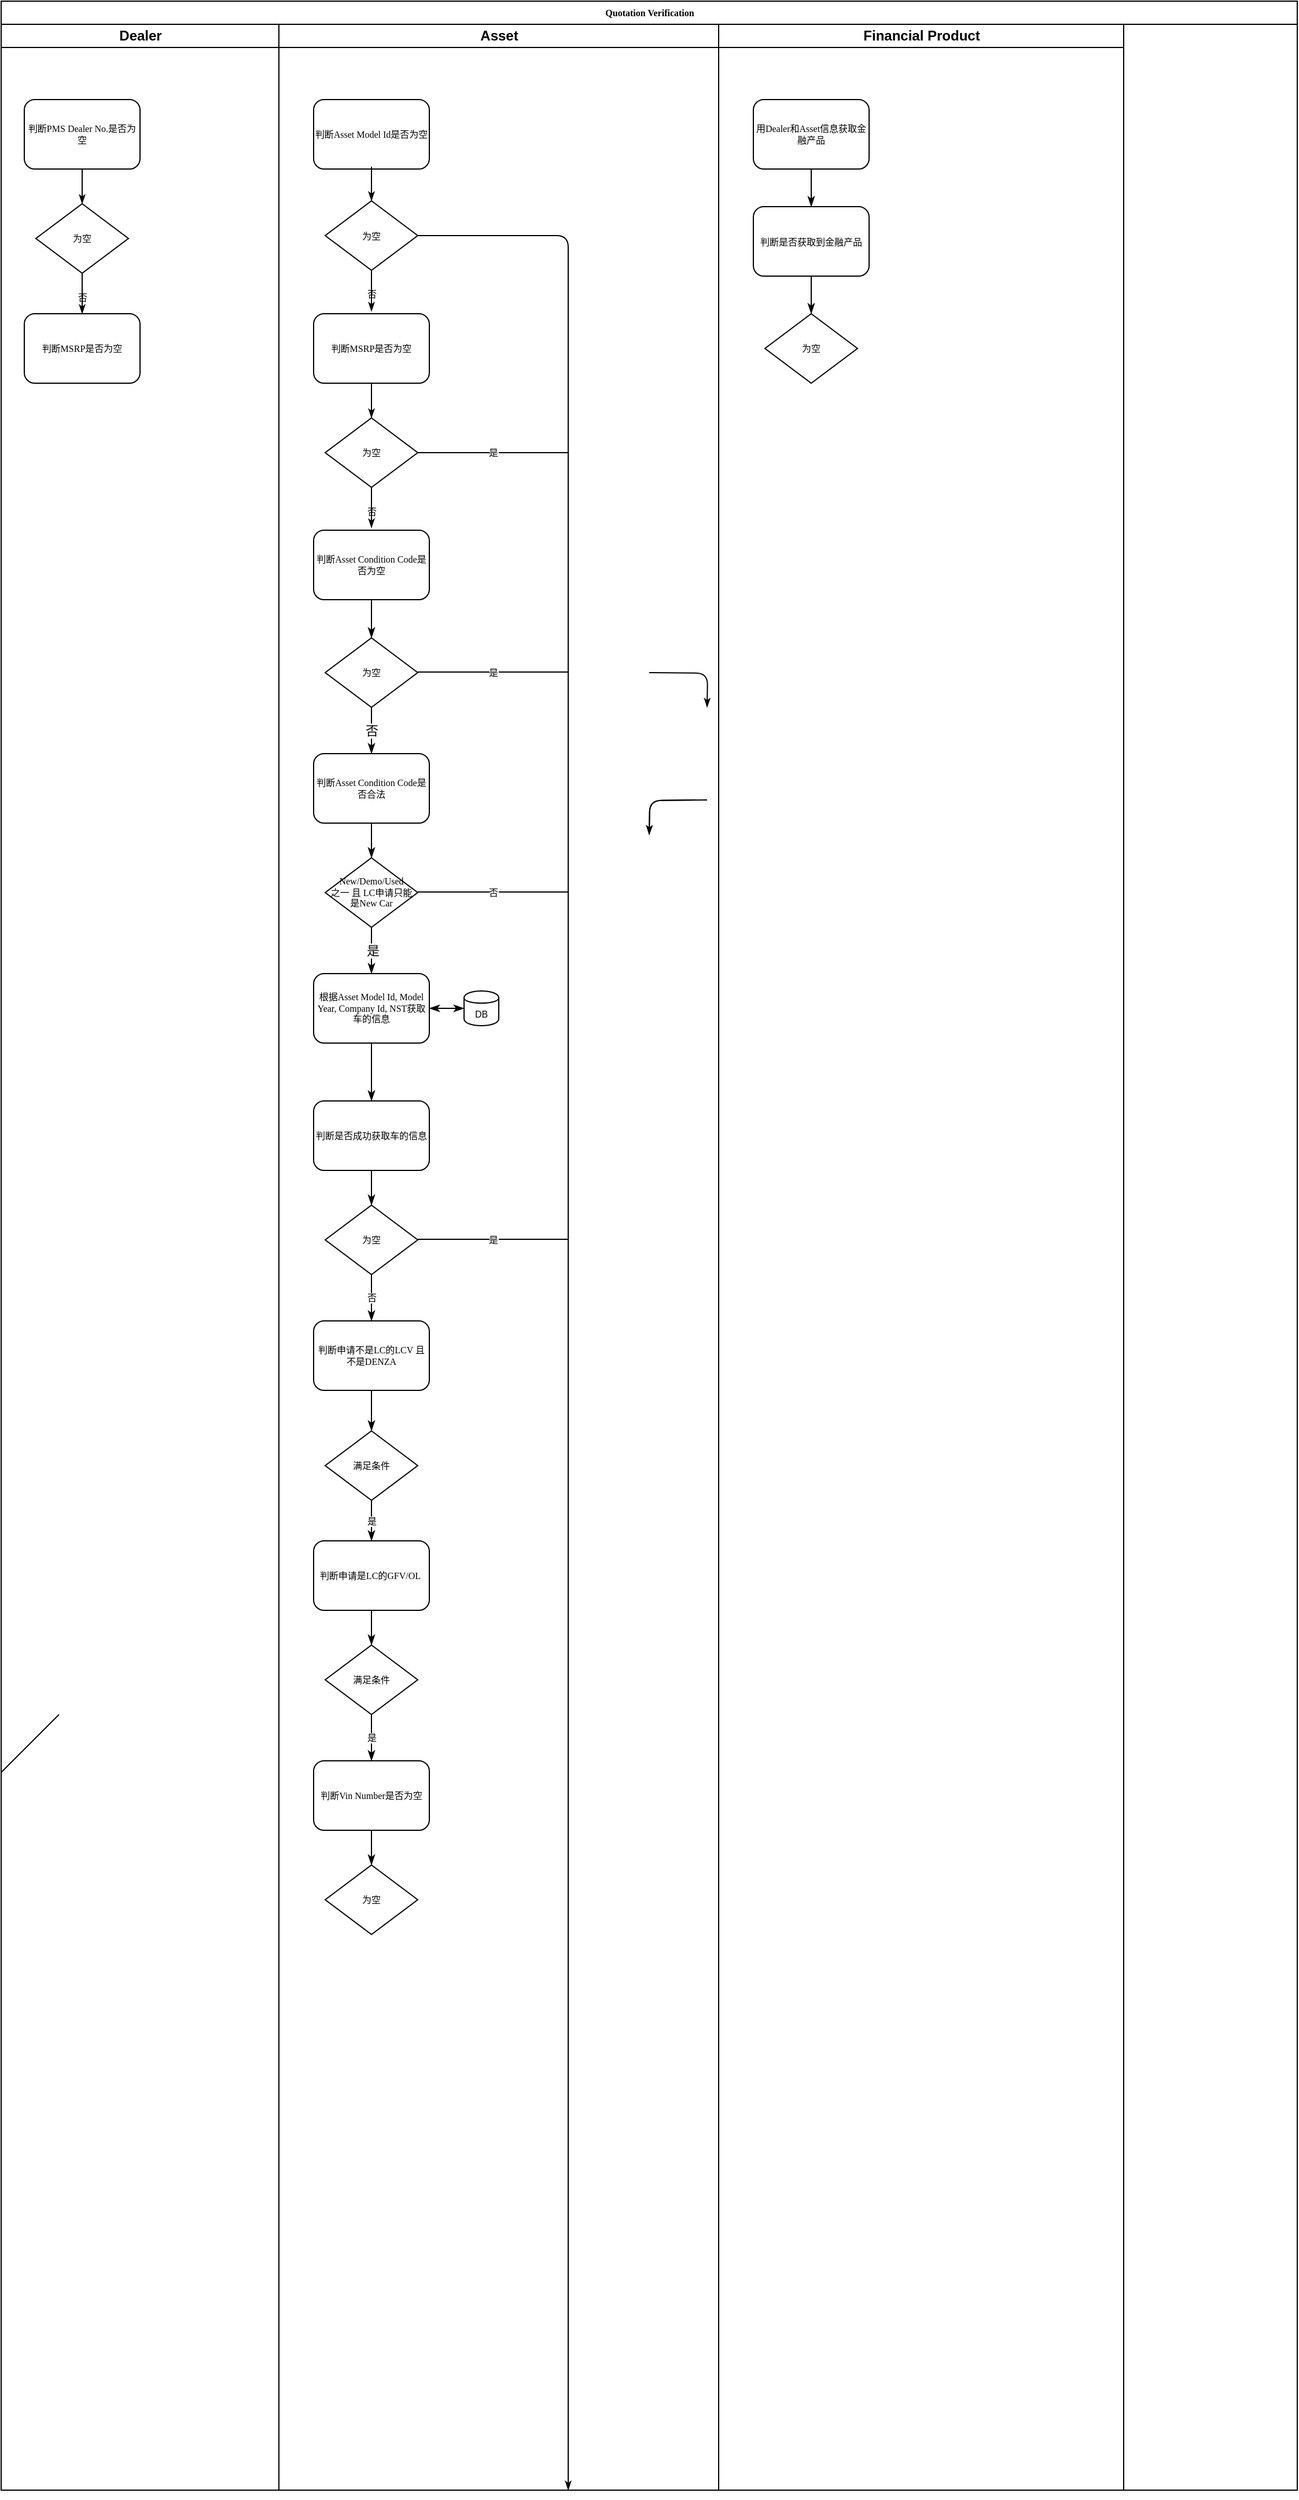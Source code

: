 <mxfile version="12.3.6" type="github" pages="1">
  <diagram name="Page-1" id="74e2e168-ea6b-b213-b513-2b3c1d86103e">
    <mxGraphModel dx="782" dy="437" grid="1" gridSize="10" guides="1" tooltips="1" connect="1" arrows="1" fold="1" page="1" pageScale="1" pageWidth="1100" pageHeight="850" background="#ffffff" math="0" shadow="0">
      <root>
        <mxCell id="0"/>
        <mxCell id="1" parent="0"/>
        <mxCell id="77e6c97f196da883-1" value="Quotation Verification" style="swimlane;html=1;childLayout=stackLayout;startSize=20;rounded=0;shadow=0;labelBackgroundColor=none;strokeWidth=1;fontFamily=Verdana;fontSize=8;align=center;" parent="1" vertex="1">
          <mxGeometry x="70" y="40" width="1120" height="2150" as="geometry"/>
        </mxCell>
        <mxCell id="77e6c97f196da883-2" value="Dealer" style="swimlane;html=1;startSize=20;" parent="77e6c97f196da883-1" vertex="1">
          <mxGeometry y="20" width="240" height="2130" as="geometry"/>
        </mxCell>
        <mxCell id="77e6c97f196da883-8" value="判断PMS Dealer No.是否为空" style="rounded=1;whiteSpace=wrap;html=1;shadow=0;labelBackgroundColor=none;strokeWidth=1;fontFamily=Verdana;fontSize=8;align=center;" parent="77e6c97f196da883-2" vertex="1">
          <mxGeometry x="20" y="65" width="100" height="60" as="geometry"/>
        </mxCell>
        <mxCell id="77e6c97f196da883-13" value="为空" style="rhombus;whiteSpace=wrap;html=1;rounded=0;shadow=0;labelBackgroundColor=none;strokeWidth=1;fontFamily=Verdana;fontSize=8;align=center;" parent="77e6c97f196da883-2" vertex="1">
          <mxGeometry x="30" y="155" width="80" height="60" as="geometry"/>
        </mxCell>
        <mxCell id="77e6c97f196da883-30" value="否" style="edgeStyle=orthogonalEdgeStyle;rounded=1;html=1;labelBackgroundColor=none;startArrow=none;startFill=0;startSize=5;endArrow=classicThin;endFill=1;endSize=5;jettySize=auto;orthogonalLoop=1;strokeWidth=1;fontFamily=Verdana;fontSize=8" parent="77e6c97f196da883-2" source="77e6c97f196da883-13" edge="1">
          <mxGeometry x="0.2" relative="1" as="geometry">
            <mxPoint x="70" y="250" as="targetPoint"/>
            <mxPoint as="offset"/>
          </mxGeometry>
        </mxCell>
        <mxCell id="77e6c97f196da883-26" style="edgeStyle=orthogonalEdgeStyle;rounded=1;html=1;labelBackgroundColor=none;startArrow=none;startFill=0;startSize=5;endArrow=classicThin;endFill=1;endSize=5;jettySize=auto;orthogonalLoop=1;strokeWidth=1;fontFamily=Verdana;fontSize=8;entryX=0.5;entryY=0;entryDx=0;entryDy=0;" parent="77e6c97f196da883-2" source="77e6c97f196da883-8" target="77e6c97f196da883-13" edge="1">
          <mxGeometry relative="1" as="geometry">
            <mxPoint x="70" y="160" as="targetPoint"/>
          </mxGeometry>
        </mxCell>
        <mxCell id="s-7z_2EK09W1QtDXRIaZ-14" value="判断MSRP是否为空" style="rounded=1;whiteSpace=wrap;html=1;shadow=0;labelBackgroundColor=none;strokeWidth=1;fontFamily=Verdana;fontSize=8;align=center;" vertex="1" parent="77e6c97f196da883-2">
          <mxGeometry x="20" y="250" width="100" height="60" as="geometry"/>
        </mxCell>
        <mxCell id="77e6c97f196da883-39" style="edgeStyle=orthogonalEdgeStyle;rounded=1;html=1;labelBackgroundColor=none;startArrow=none;startFill=0;startSize=5;endArrow=classicThin;endFill=1;endSize=5;jettySize=auto;orthogonalLoop=1;strokeWidth=1;fontFamily=Verdana;fontSize=8" parent="77e6c97f196da883-1" edge="1">
          <mxGeometry relative="1" as="geometry">
            <mxPoint x="600" y="690" as="sourcePoint"/>
            <mxPoint x="560" y="720" as="targetPoint"/>
          </mxGeometry>
        </mxCell>
        <mxCell id="77e6c97f196da883-40" style="edgeStyle=orthogonalEdgeStyle;rounded=1;html=1;labelBackgroundColor=none;startArrow=none;startFill=0;startSize=5;endArrow=classicThin;endFill=1;endSize=5;jettySize=auto;orthogonalLoop=1;strokeWidth=1;fontFamily=Verdana;fontSize=8" parent="77e6c97f196da883-1" edge="1">
          <mxGeometry relative="1" as="geometry">
            <mxPoint x="610" y="690" as="sourcePoint"/>
            <mxPoint x="560" y="720" as="targetPoint"/>
          </mxGeometry>
        </mxCell>
        <mxCell id="107ba76e4e335f99-1" style="edgeStyle=orthogonalEdgeStyle;rounded=1;html=1;labelBackgroundColor=none;startArrow=none;startFill=0;startSize=5;endArrow=classicThin;endFill=1;endSize=5;jettySize=auto;orthogonalLoop=1;strokeWidth=1;fontFamily=Verdana;fontSize=8;exitX=1;exitY=0.5;exitDx=0;exitDy=0;" parent="77e6c97f196da883-1" source="s-7z_2EK09W1QtDXRIaZ-11" edge="1">
          <mxGeometry relative="1" as="geometry">
            <mxPoint x="610" y="450" as="sourcePoint"/>
            <mxPoint x="490" y="2150" as="targetPoint"/>
            <Array as="points">
              <mxPoint x="490" y="203"/>
              <mxPoint x="490" y="720"/>
            </Array>
          </mxGeometry>
        </mxCell>
        <mxCell id="107ba76e4e335f99-3" style="edgeStyle=orthogonalEdgeStyle;rounded=1;html=1;labelBackgroundColor=none;startArrow=none;startFill=0;startSize=5;endArrow=classicThin;endFill=1;endSize=5;jettySize=auto;orthogonalLoop=1;strokeColor=#000000;strokeWidth=1;fontFamily=Verdana;fontSize=8;fontColor=#000000;" parent="77e6c97f196da883-1" edge="1">
          <mxGeometry relative="1" as="geometry">
            <mxPoint x="560" y="580" as="sourcePoint"/>
            <mxPoint x="610" y="610" as="targetPoint"/>
          </mxGeometry>
        </mxCell>
        <mxCell id="77e6c97f196da883-3" value="Asset" style="swimlane;html=1;startSize=20;" parent="77e6c97f196da883-1" vertex="1">
          <mxGeometry x="240" y="20" width="380" height="2130" as="geometry"/>
        </mxCell>
        <mxCell id="77e6c97f196da883-11" value="判断Asset Model Id是否为空" style="rounded=1;whiteSpace=wrap;html=1;shadow=0;labelBackgroundColor=none;strokeWidth=1;fontFamily=Verdana;fontSize=8;align=center;" parent="77e6c97f196da883-3" vertex="1">
          <mxGeometry x="30" y="65" width="100" height="60" as="geometry"/>
        </mxCell>
        <mxCell id="s-7z_2EK09W1QtDXRIaZ-9" style="edgeStyle=orthogonalEdgeStyle;rounded=1;html=1;labelBackgroundColor=none;startArrow=none;startFill=0;startSize=5;endArrow=classicThin;endFill=1;endSize=5;jettySize=auto;orthogonalLoop=1;strokeWidth=1;fontFamily=Verdana;fontSize=8;entryX=0.5;entryY=0;entryDx=0;entryDy=0;" edge="1" target="s-7z_2EK09W1QtDXRIaZ-11" parent="77e6c97f196da883-3">
          <mxGeometry relative="1" as="geometry">
            <mxPoint x="80" y="123" as="sourcePoint"/>
            <mxPoint x="10" y="97.5" as="targetPoint"/>
          </mxGeometry>
        </mxCell>
        <mxCell id="s-7z_2EK09W1QtDXRIaZ-10" value="否" style="edgeStyle=orthogonalEdgeStyle;rounded=1;html=1;labelBackgroundColor=none;startArrow=none;startFill=0;startSize=5;endArrow=classicThin;endFill=1;endSize=5;jettySize=auto;orthogonalLoop=1;strokeWidth=1;fontFamily=Verdana;fontSize=8" edge="1" source="s-7z_2EK09W1QtDXRIaZ-11" parent="77e6c97f196da883-3">
          <mxGeometry x="0.2" relative="1" as="geometry">
            <mxPoint x="80" y="248" as="targetPoint"/>
            <mxPoint as="offset"/>
          </mxGeometry>
        </mxCell>
        <mxCell id="s-7z_2EK09W1QtDXRIaZ-11" value="为空" style="rhombus;whiteSpace=wrap;html=1;rounded=0;shadow=0;labelBackgroundColor=none;strokeWidth=1;fontFamily=Verdana;fontSize=8;align=center;" vertex="1" parent="77e6c97f196da883-3">
          <mxGeometry x="40" y="152.5" width="80" height="60" as="geometry"/>
        </mxCell>
        <mxCell id="s-7z_2EK09W1QtDXRIaZ-18" style="edgeStyle=orthogonalEdgeStyle;rounded=1;html=1;labelBackgroundColor=none;startArrow=none;startFill=0;startSize=5;endArrow=classicThin;endFill=1;endSize=5;jettySize=auto;orthogonalLoop=1;strokeWidth=1;fontFamily=Verdana;fontSize=8;entryX=0.5;entryY=0;entryDx=0;entryDy=0;" edge="1" target="s-7z_2EK09W1QtDXRIaZ-19" parent="77e6c97f196da883-3">
          <mxGeometry relative="1" as="geometry">
            <mxPoint x="80" y="310" as="sourcePoint"/>
            <mxPoint x="-220" y="225" as="targetPoint"/>
          </mxGeometry>
        </mxCell>
        <mxCell id="s-7z_2EK09W1QtDXRIaZ-19" value="为空" style="rhombus;whiteSpace=wrap;html=1;rounded=0;shadow=0;labelBackgroundColor=none;strokeWidth=1;fontFamily=Verdana;fontSize=8;align=center;" vertex="1" parent="77e6c97f196da883-3">
          <mxGeometry x="40" y="340" width="80" height="60" as="geometry"/>
        </mxCell>
        <mxCell id="s-7z_2EK09W1QtDXRIaZ-20" value="否" style="edgeStyle=orthogonalEdgeStyle;rounded=1;html=1;labelBackgroundColor=none;startArrow=none;startFill=0;startSize=5;endArrow=classicThin;endFill=1;endSize=5;jettySize=auto;orthogonalLoop=1;strokeWidth=1;fontFamily=Verdana;fontSize=8" edge="1" source="s-7z_2EK09W1QtDXRIaZ-19" parent="77e6c97f196da883-3">
          <mxGeometry x="0.2" relative="1" as="geometry">
            <mxPoint x="80" y="435" as="targetPoint"/>
            <mxPoint as="offset"/>
          </mxGeometry>
        </mxCell>
        <mxCell id="s-7z_2EK09W1QtDXRIaZ-35" style="edgeStyle=orthogonalEdgeStyle;rounded=0;orthogonalLoop=1;jettySize=auto;html=1;exitX=0.5;exitY=1;exitDx=0;exitDy=0;entryX=0.5;entryY=0;entryDx=0;entryDy=0;endArrow=classicThin;endFill=1;" edge="1" parent="77e6c97f196da883-3" source="s-7z_2EK09W1QtDXRIaZ-28" target="s-7z_2EK09W1QtDXRIaZ-31">
          <mxGeometry relative="1" as="geometry"/>
        </mxCell>
        <mxCell id="s-7z_2EK09W1QtDXRIaZ-28" value="判断Asset Condition Code是否为空" style="rounded=1;whiteSpace=wrap;html=1;shadow=0;labelBackgroundColor=none;strokeWidth=1;fontFamily=Verdana;fontSize=8;align=center;" vertex="1" parent="77e6c97f196da883-3">
          <mxGeometry x="30" y="437" width="100" height="60" as="geometry"/>
        </mxCell>
        <mxCell id="s-7z_2EK09W1QtDXRIaZ-30" value="判断MSRP是否为空" style="rounded=1;whiteSpace=wrap;html=1;shadow=0;labelBackgroundColor=none;strokeWidth=1;fontFamily=Verdana;fontSize=8;align=center;" vertex="1" parent="77e6c97f196da883-3">
          <mxGeometry x="30" y="250" width="100" height="60" as="geometry"/>
        </mxCell>
        <mxCell id="s-7z_2EK09W1QtDXRIaZ-37" value="否" style="edgeStyle=orthogonalEdgeStyle;rounded=0;orthogonalLoop=1;jettySize=auto;html=1;exitX=0.5;exitY=1;exitDx=0;exitDy=0;entryX=0.5;entryY=0;entryDx=0;entryDy=0;endArrow=classicThin;endFill=1;" edge="1" parent="77e6c97f196da883-3" source="s-7z_2EK09W1QtDXRIaZ-31" target="s-7z_2EK09W1QtDXRIaZ-16">
          <mxGeometry relative="1" as="geometry"/>
        </mxCell>
        <mxCell id="s-7z_2EK09W1QtDXRIaZ-31" value="为空" style="rhombus;whiteSpace=wrap;html=1;rounded=0;shadow=0;labelBackgroundColor=none;strokeWidth=1;fontFamily=Verdana;fontSize=8;align=center;" vertex="1" parent="77e6c97f196da883-3">
          <mxGeometry x="40" y="530" width="80" height="60" as="geometry"/>
        </mxCell>
        <mxCell id="s-7z_2EK09W1QtDXRIaZ-41" style="edgeStyle=orthogonalEdgeStyle;rounded=0;orthogonalLoop=1;jettySize=auto;html=1;exitX=0.5;exitY=1;exitDx=0;exitDy=0;entryX=0.5;entryY=0;entryDx=0;entryDy=0;endArrow=classicThin;endFill=1;" edge="1" parent="77e6c97f196da883-3" source="s-7z_2EK09W1QtDXRIaZ-16" target="s-7z_2EK09W1QtDXRIaZ-40">
          <mxGeometry relative="1" as="geometry"/>
        </mxCell>
        <mxCell id="s-7z_2EK09W1QtDXRIaZ-16" value="判断Asset Condition Code是否合法" style="rounded=1;whiteSpace=wrap;html=1;shadow=0;labelBackgroundColor=none;strokeWidth=1;fontFamily=Verdana;fontSize=8;align=center;" vertex="1" parent="77e6c97f196da883-3">
          <mxGeometry x="30" y="630" width="100" height="60" as="geometry"/>
        </mxCell>
        <mxCell id="s-7z_2EK09W1QtDXRIaZ-44" value="是" style="edgeStyle=orthogonalEdgeStyle;rounded=0;orthogonalLoop=1;jettySize=auto;html=1;exitX=0.5;exitY=1;exitDx=0;exitDy=0;entryX=0.5;entryY=0;entryDx=0;entryDy=0;endArrow=classicThin;endFill=1;" edge="1" parent="77e6c97f196da883-3" source="s-7z_2EK09W1QtDXRIaZ-40">
          <mxGeometry relative="1" as="geometry">
            <mxPoint x="80" y="820" as="targetPoint"/>
          </mxGeometry>
        </mxCell>
        <mxCell id="s-7z_2EK09W1QtDXRIaZ-40" value="New/Demo/Used&lt;br&gt;之一 且 LC申请只能是New Car" style="rhombus;whiteSpace=wrap;html=1;rounded=0;shadow=0;labelBackgroundColor=none;strokeWidth=1;fontFamily=Verdana;fontSize=8;align=center;" vertex="1" parent="77e6c97f196da883-3">
          <mxGeometry x="40" y="720" width="80" height="60" as="geometry"/>
        </mxCell>
        <mxCell id="77e6c97f196da883-10" value="根据Asset Model Id, Model Year, Company Id, NST获取车的信息" style="rounded=1;whiteSpace=wrap;html=1;shadow=0;labelBackgroundColor=none;strokeWidth=1;fontFamily=Verdana;fontSize=8;align=center;" parent="77e6c97f196da883-3" vertex="1">
          <mxGeometry x="30" y="820" width="100" height="60" as="geometry"/>
        </mxCell>
        <mxCell id="s-7z_2EK09W1QtDXRIaZ-59" value="否" style="edgeStyle=orthogonalEdgeStyle;rounded=0;orthogonalLoop=1;jettySize=auto;html=1;exitX=0.5;exitY=1;exitDx=0;exitDy=0;entryX=0.5;entryY=0;entryDx=0;entryDy=0;startArrow=none;startFill=0;endArrow=classicThin;endFill=1;fontSize=8;" edge="1" parent="77e6c97f196da883-3" source="s-7z_2EK09W1QtDXRIaZ-46" target="s-7z_2EK09W1QtDXRIaZ-56">
          <mxGeometry relative="1" as="geometry"/>
        </mxCell>
        <mxCell id="s-7z_2EK09W1QtDXRIaZ-46" value="为空" style="rhombus;whiteSpace=wrap;html=1;rounded=0;shadow=0;labelBackgroundColor=none;strokeWidth=1;fontFamily=Verdana;fontSize=8;align=center;" vertex="1" parent="77e6c97f196da883-3">
          <mxGeometry x="40" y="1020" width="80" height="60" as="geometry"/>
        </mxCell>
        <mxCell id="s-7z_2EK09W1QtDXRIaZ-48" style="edgeStyle=orthogonalEdgeStyle;rounded=0;orthogonalLoop=1;jettySize=auto;html=1;exitX=0.5;exitY=1;exitDx=0;exitDy=0;entryX=0.5;entryY=0;entryDx=0;entryDy=0;endArrow=classicThin;endFill=1;fontSize=8;" edge="1" parent="77e6c97f196da883-3" source="s-7z_2EK09W1QtDXRIaZ-45" target="s-7z_2EK09W1QtDXRIaZ-46">
          <mxGeometry relative="1" as="geometry"/>
        </mxCell>
        <mxCell id="s-7z_2EK09W1QtDXRIaZ-45" value="判断是否成功获取车的信息" style="rounded=1;whiteSpace=wrap;html=1;shadow=0;labelBackgroundColor=none;strokeWidth=1;fontFamily=Verdana;fontSize=8;align=center;" vertex="1" parent="77e6c97f196da883-3">
          <mxGeometry x="30" y="930" width="100" height="60" as="geometry"/>
        </mxCell>
        <mxCell id="s-7z_2EK09W1QtDXRIaZ-47" style="edgeStyle=orthogonalEdgeStyle;rounded=0;orthogonalLoop=1;jettySize=auto;html=1;exitX=0.5;exitY=1;exitDx=0;exitDy=0;entryX=0.5;entryY=0;entryDx=0;entryDy=0;endArrow=classicThin;endFill=1;fontSize=8;" edge="1" parent="77e6c97f196da883-3" source="77e6c97f196da883-10" target="s-7z_2EK09W1QtDXRIaZ-45">
          <mxGeometry relative="1" as="geometry">
            <mxPoint x="160" y="890" as="sourcePoint"/>
          </mxGeometry>
        </mxCell>
        <mxCell id="s-7z_2EK09W1QtDXRIaZ-51" value="是" style="endArrow=none;html=1;fontSize=8;entryX=1;entryY=0.5;entryDx=0;entryDy=0;" edge="1" parent="77e6c97f196da883-3" target="s-7z_2EK09W1QtDXRIaZ-19">
          <mxGeometry width="50" height="50" relative="1" as="geometry">
            <mxPoint x="250" y="370" as="sourcePoint"/>
            <mxPoint x="180" y="670" as="targetPoint"/>
            <Array as="points"/>
          </mxGeometry>
        </mxCell>
        <mxCell id="s-7z_2EK09W1QtDXRIaZ-52" value="DB" style="shape=cylinder;whiteSpace=wrap;html=1;boundedLbl=1;backgroundOutline=1;fontSize=8;" vertex="1" parent="77e6c97f196da883-3">
          <mxGeometry x="160" y="835" width="30" height="30" as="geometry"/>
        </mxCell>
        <mxCell id="s-7z_2EK09W1QtDXRIaZ-53" value="" style="endArrow=classicThin;startArrow=classicThin;html=1;fontSize=8;entryX=1;entryY=0.5;entryDx=0;entryDy=0;endFill=1;startFill=1;" edge="1" parent="77e6c97f196da883-3" target="77e6c97f196da883-10">
          <mxGeometry width="50" height="50" relative="1" as="geometry">
            <mxPoint x="160" y="850" as="sourcePoint"/>
            <mxPoint x="140" y="1150" as="targetPoint"/>
          </mxGeometry>
        </mxCell>
        <mxCell id="s-7z_2EK09W1QtDXRIaZ-54" value="是" style="endArrow=none;html=1;fontSize=8;entryX=1;entryY=0.5;entryDx=0;entryDy=0;" edge="1" parent="77e6c97f196da883-3">
          <mxGeometry width="50" height="50" relative="1" as="geometry">
            <mxPoint x="250" y="559.5" as="sourcePoint"/>
            <mxPoint x="120" y="559.5" as="targetPoint"/>
            <Array as="points"/>
          </mxGeometry>
        </mxCell>
        <mxCell id="s-7z_2EK09W1QtDXRIaZ-55" value="否" style="endArrow=none;html=1;fontSize=8;entryX=1;entryY=0.5;entryDx=0;entryDy=0;" edge="1" parent="77e6c97f196da883-3">
          <mxGeometry width="50" height="50" relative="1" as="geometry">
            <mxPoint x="250" y="749.5" as="sourcePoint"/>
            <mxPoint x="120" y="749.5" as="targetPoint"/>
            <Array as="points"/>
          </mxGeometry>
        </mxCell>
        <mxCell id="s-7z_2EK09W1QtDXRIaZ-61" style="edgeStyle=orthogonalEdgeStyle;rounded=0;orthogonalLoop=1;jettySize=auto;html=1;exitX=0.5;exitY=1;exitDx=0;exitDy=0;entryX=0.5;entryY=0;entryDx=0;entryDy=0;startArrow=none;startFill=0;endArrow=classicThin;endFill=1;fontSize=8;" edge="1" parent="77e6c97f196da883-3" source="s-7z_2EK09W1QtDXRIaZ-56" target="s-7z_2EK09W1QtDXRIaZ-60">
          <mxGeometry relative="1" as="geometry"/>
        </mxCell>
        <mxCell id="s-7z_2EK09W1QtDXRIaZ-56" value="判断申请不是LC的LCV 且 不是DENZA" style="rounded=1;whiteSpace=wrap;html=1;shadow=0;labelBackgroundColor=none;strokeWidth=1;fontFamily=Verdana;fontSize=8;align=center;" vertex="1" parent="77e6c97f196da883-3">
          <mxGeometry x="30" y="1120" width="100" height="60" as="geometry"/>
        </mxCell>
        <mxCell id="s-7z_2EK09W1QtDXRIaZ-63" value="是" style="edgeStyle=orthogonalEdgeStyle;rounded=0;orthogonalLoop=1;jettySize=auto;html=1;exitX=0.5;exitY=1;exitDx=0;exitDy=0;startArrow=none;startFill=0;endArrow=classicThin;endFill=1;fontSize=8;" edge="1" parent="77e6c97f196da883-3" source="s-7z_2EK09W1QtDXRIaZ-60" target="s-7z_2EK09W1QtDXRIaZ-62">
          <mxGeometry relative="1" as="geometry"/>
        </mxCell>
        <mxCell id="s-7z_2EK09W1QtDXRIaZ-60" value="满足条件" style="rhombus;whiteSpace=wrap;html=1;rounded=0;shadow=0;labelBackgroundColor=none;strokeWidth=1;fontFamily=Verdana;fontSize=8;align=center;" vertex="1" parent="77e6c97f196da883-3">
          <mxGeometry x="40" y="1215" width="80" height="60" as="geometry"/>
        </mxCell>
        <mxCell id="s-7z_2EK09W1QtDXRIaZ-66" style="edgeStyle=orthogonalEdgeStyle;rounded=0;orthogonalLoop=1;jettySize=auto;html=1;exitX=0.5;exitY=1;exitDx=0;exitDy=0;entryX=0.5;entryY=0;entryDx=0;entryDy=0;startArrow=none;startFill=0;endArrow=classicThin;endFill=1;fontSize=8;" edge="1" parent="77e6c97f196da883-3" source="s-7z_2EK09W1QtDXRIaZ-62" target="s-7z_2EK09W1QtDXRIaZ-64">
          <mxGeometry relative="1" as="geometry"/>
        </mxCell>
        <mxCell id="s-7z_2EK09W1QtDXRIaZ-62" value="判断申请是LC的GFV/OL&amp;nbsp;" style="rounded=1;whiteSpace=wrap;html=1;shadow=0;labelBackgroundColor=none;strokeWidth=1;fontFamily=Verdana;fontSize=8;align=center;" vertex="1" parent="77e6c97f196da883-3">
          <mxGeometry x="30" y="1310" width="100" height="60" as="geometry"/>
        </mxCell>
        <mxCell id="s-7z_2EK09W1QtDXRIaZ-69" value="是" style="edgeStyle=orthogonalEdgeStyle;rounded=0;orthogonalLoop=1;jettySize=auto;html=1;exitX=0.5;exitY=1;exitDx=0;exitDy=0;entryX=0.5;entryY=0;entryDx=0;entryDy=0;startArrow=none;startFill=0;endArrow=classicThin;endFill=1;fontSize=8;" edge="1" parent="77e6c97f196da883-3" source="s-7z_2EK09W1QtDXRIaZ-64" target="s-7z_2EK09W1QtDXRIaZ-68">
          <mxGeometry relative="1" as="geometry"/>
        </mxCell>
        <mxCell id="s-7z_2EK09W1QtDXRIaZ-64" value="满足条件" style="rhombus;whiteSpace=wrap;html=1;rounded=0;shadow=0;labelBackgroundColor=none;strokeWidth=1;fontFamily=Verdana;fontSize=8;align=center;" vertex="1" parent="77e6c97f196da883-3">
          <mxGeometry x="40" y="1400" width="80" height="60" as="geometry"/>
        </mxCell>
        <mxCell id="s-7z_2EK09W1QtDXRIaZ-67" value="是" style="endArrow=none;html=1;fontSize=8;entryX=1;entryY=0.5;entryDx=0;entryDy=0;" edge="1" parent="77e6c97f196da883-3">
          <mxGeometry width="50" height="50" relative="1" as="geometry">
            <mxPoint x="250" y="1049.5" as="sourcePoint"/>
            <mxPoint x="120" y="1049.5" as="targetPoint"/>
            <Array as="points"/>
          </mxGeometry>
        </mxCell>
        <mxCell id="s-7z_2EK09W1QtDXRIaZ-71" style="edgeStyle=orthogonalEdgeStyle;rounded=0;orthogonalLoop=1;jettySize=auto;html=1;exitX=0.5;exitY=1;exitDx=0;exitDy=0;entryX=0.5;entryY=0;entryDx=0;entryDy=0;startArrow=none;startFill=0;endArrow=classicThin;endFill=1;fontSize=8;" edge="1" parent="77e6c97f196da883-3" source="s-7z_2EK09W1QtDXRIaZ-68" target="s-7z_2EK09W1QtDXRIaZ-70">
          <mxGeometry relative="1" as="geometry"/>
        </mxCell>
        <mxCell id="s-7z_2EK09W1QtDXRIaZ-68" value="判断Vin Number是否为空" style="rounded=1;whiteSpace=wrap;html=1;shadow=0;labelBackgroundColor=none;strokeWidth=1;fontFamily=Verdana;fontSize=8;align=center;" vertex="1" parent="77e6c97f196da883-3">
          <mxGeometry x="30" y="1500" width="100" height="60" as="geometry"/>
        </mxCell>
        <mxCell id="s-7z_2EK09W1QtDXRIaZ-70" value="为空" style="rhombus;whiteSpace=wrap;html=1;rounded=0;shadow=0;labelBackgroundColor=none;strokeWidth=1;fontFamily=Verdana;fontSize=8;align=center;" vertex="1" parent="77e6c97f196da883-3">
          <mxGeometry x="40" y="1590" width="80" height="60" as="geometry"/>
        </mxCell>
        <mxCell id="77e6c97f196da883-4" value="Financial Product" style="swimlane;html=1;startSize=20;" parent="77e6c97f196da883-1" vertex="1">
          <mxGeometry x="620" y="20" width="350" height="2130" as="geometry"/>
        </mxCell>
        <mxCell id="s-7z_2EK09W1QtDXRIaZ-24" style="edgeStyle=orthogonalEdgeStyle;rounded=0;orthogonalLoop=1;jettySize=auto;html=1;exitX=0.5;exitY=1;exitDx=0;exitDy=0;endArrow=classicThin;endFill=1;" edge="1" parent="77e6c97f196da883-4" source="s-7z_2EK09W1QtDXRIaZ-21" target="s-7z_2EK09W1QtDXRIaZ-22">
          <mxGeometry relative="1" as="geometry"/>
        </mxCell>
        <mxCell id="s-7z_2EK09W1QtDXRIaZ-21" value="用Dealer和Asset信息获取金融产品" style="rounded=1;whiteSpace=wrap;html=1;shadow=0;labelBackgroundColor=none;strokeWidth=1;fontFamily=Verdana;fontSize=8;align=center;" vertex="1" parent="77e6c97f196da883-4">
          <mxGeometry x="30" y="65" width="100" height="60" as="geometry"/>
        </mxCell>
        <mxCell id="s-7z_2EK09W1QtDXRIaZ-23" style="edgeStyle=orthogonalEdgeStyle;rounded=0;orthogonalLoop=1;jettySize=auto;html=1;exitX=0.5;exitY=1;exitDx=0;exitDy=0;entryX=0.5;entryY=0;entryDx=0;entryDy=0;endArrow=classicThin;endFill=1;" edge="1" parent="77e6c97f196da883-4" source="s-7z_2EK09W1QtDXRIaZ-22" target="s-7z_2EK09W1QtDXRIaZ-1">
          <mxGeometry relative="1" as="geometry"/>
        </mxCell>
        <mxCell id="s-7z_2EK09W1QtDXRIaZ-22" value="判断是否获取到金融产品" style="rounded=1;whiteSpace=wrap;html=1;shadow=0;labelBackgroundColor=none;strokeWidth=1;fontFamily=Verdana;fontSize=8;align=center;" vertex="1" parent="77e6c97f196da883-4">
          <mxGeometry x="30" y="157.5" width="100" height="60" as="geometry"/>
        </mxCell>
        <mxCell id="s-7z_2EK09W1QtDXRIaZ-1" value="为空" style="rhombus;whiteSpace=wrap;html=1;rounded=0;shadow=0;labelBackgroundColor=none;strokeWidth=1;fontFamily=Verdana;fontSize=8;align=center;" vertex="1" parent="77e6c97f196da883-4">
          <mxGeometry x="40" y="250" width="80" height="60" as="geometry"/>
        </mxCell>
        <mxCell id="s-7z_2EK09W1QtDXRIaZ-49" value="" style="endArrow=none;html=1;fontSize=8;" edge="1" parent="1">
          <mxGeometry width="50" height="50" relative="1" as="geometry">
            <mxPoint x="70" y="1570" as="sourcePoint"/>
            <mxPoint x="120" y="1520" as="targetPoint"/>
          </mxGeometry>
        </mxCell>
      </root>
    </mxGraphModel>
  </diagram>
</mxfile>
